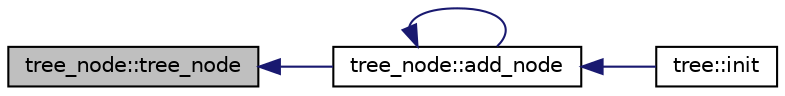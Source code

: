 digraph "tree_node::tree_node"
{
  edge [fontname="Helvetica",fontsize="10",labelfontname="Helvetica",labelfontsize="10"];
  node [fontname="Helvetica",fontsize="10",shape=record];
  rankdir="LR";
  Node1 [label="tree_node::tree_node",height=0.2,width=0.4,color="black", fillcolor="grey75", style="filled", fontcolor="black"];
  Node1 -> Node2 [dir="back",color="midnightblue",fontsize="10",style="solid",fontname="Helvetica"];
  Node2 [label="tree_node::add_node",height=0.2,width=0.4,color="black", fillcolor="white", style="filled",URL="$df/dbf/classtree__node.html#a2b97ebc5346b1973cabad7461c0e4cb7"];
  Node2 -> Node3 [dir="back",color="midnightblue",fontsize="10",style="solid",fontname="Helvetica"];
  Node3 [label="tree::init",height=0.2,width=0.4,color="black", fillcolor="white", style="filled",URL="$d4/d4d/classtree.html#ab4ab2c30e56a517dd960e5d5af2038ca"];
  Node2 -> Node2 [dir="back",color="midnightblue",fontsize="10",style="solid",fontname="Helvetica"];
}
